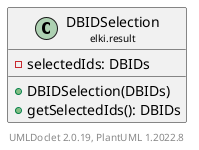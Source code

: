 @startuml
    remove .*\.(Instance|Par|Parameterizer|Factory)$
    set namespaceSeparator none
    hide empty fields
    hide empty methods

    class "<size:14>DBIDSelection\n<size:10>elki.result" as elki.result.DBIDSelection [[DBIDSelection.html]] {
        -selectedIds: DBIDs
        +DBIDSelection(DBIDs)
        +getSelectedIds(): DBIDs
    }

    center footer UMLDoclet 2.0.19, PlantUML 1.2022.8
@enduml
